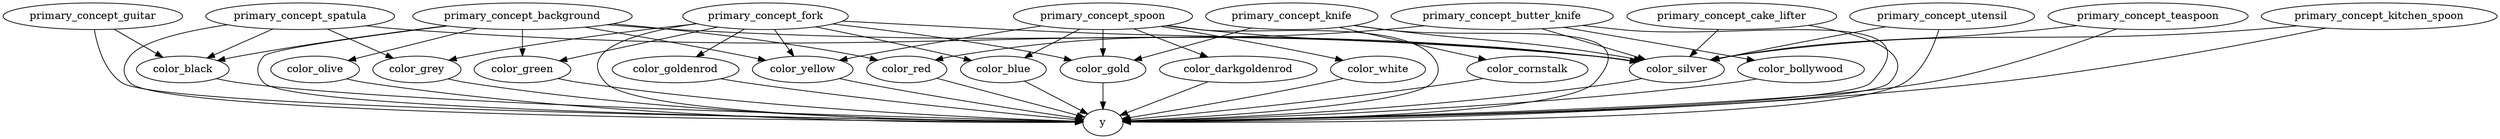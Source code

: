 strict digraph  {
primary_concept_spatula;
y;
color_silver;
primary_concept_background;
color_green;
primary_concept_spoon;
color_yellow;
primary_concept_fork;
color_gold;
color_blue;
color_black;
primary_concept_knife;
color_cornstalk;
primary_concept_butter_knife;
color_red;
color_goldenrod;
color_darkgoldenrod;
color_bollywood;
color_grey;
color_olive;
primary_concept_cake_lifter;
primary_concept_guitar;
color_white;
primary_concept_utensil;
primary_concept_teaspoon;
primary_concept_kitchen_spoon;
primary_concept_spatula -> y;
primary_concept_spatula -> color_silver;
primary_concept_spatula -> color_black;
primary_concept_spatula -> color_grey;
color_silver -> y;
primary_concept_background -> y;
primary_concept_background -> color_green;
primary_concept_background -> color_black;
primary_concept_background -> color_red;
primary_concept_background -> color_olive;
primary_concept_background -> color_yellow;
primary_concept_background -> color_silver;
color_green -> y;
primary_concept_spoon -> y;
primary_concept_spoon -> color_yellow;
primary_concept_spoon -> color_silver;
primary_concept_spoon -> color_blue;
primary_concept_spoon -> color_darkgoldenrod;
primary_concept_spoon -> color_gold;
primary_concept_spoon -> color_white;
color_yellow -> y;
primary_concept_fork -> y;
primary_concept_fork -> color_gold;
primary_concept_fork -> color_blue;
primary_concept_fork -> color_yellow;
primary_concept_fork -> color_silver;
primary_concept_fork -> color_green;
primary_concept_fork -> color_goldenrod;
primary_concept_fork -> color_grey;
color_gold -> y;
color_blue -> y;
color_black -> y;
primary_concept_knife -> y;
primary_concept_knife -> color_cornstalk;
primary_concept_knife -> color_silver;
primary_concept_knife -> color_gold;
color_cornstalk -> y;
primary_concept_butter_knife -> y;
primary_concept_butter_knife -> color_silver;
primary_concept_butter_knife -> color_bollywood;
primary_concept_butter_knife -> color_red;
color_red -> y;
color_goldenrod -> y;
color_darkgoldenrod -> y;
color_bollywood -> y;
color_grey -> y;
color_olive -> y;
primary_concept_cake_lifter -> y;
primary_concept_cake_lifter -> color_silver;
primary_concept_guitar -> y;
primary_concept_guitar -> color_black;
color_white -> y;
primary_concept_utensil -> y;
primary_concept_utensil -> color_silver;
primary_concept_teaspoon -> y;
primary_concept_teaspoon -> color_silver;
primary_concept_kitchen_spoon -> y;
primary_concept_kitchen_spoon -> color_silver;
}
